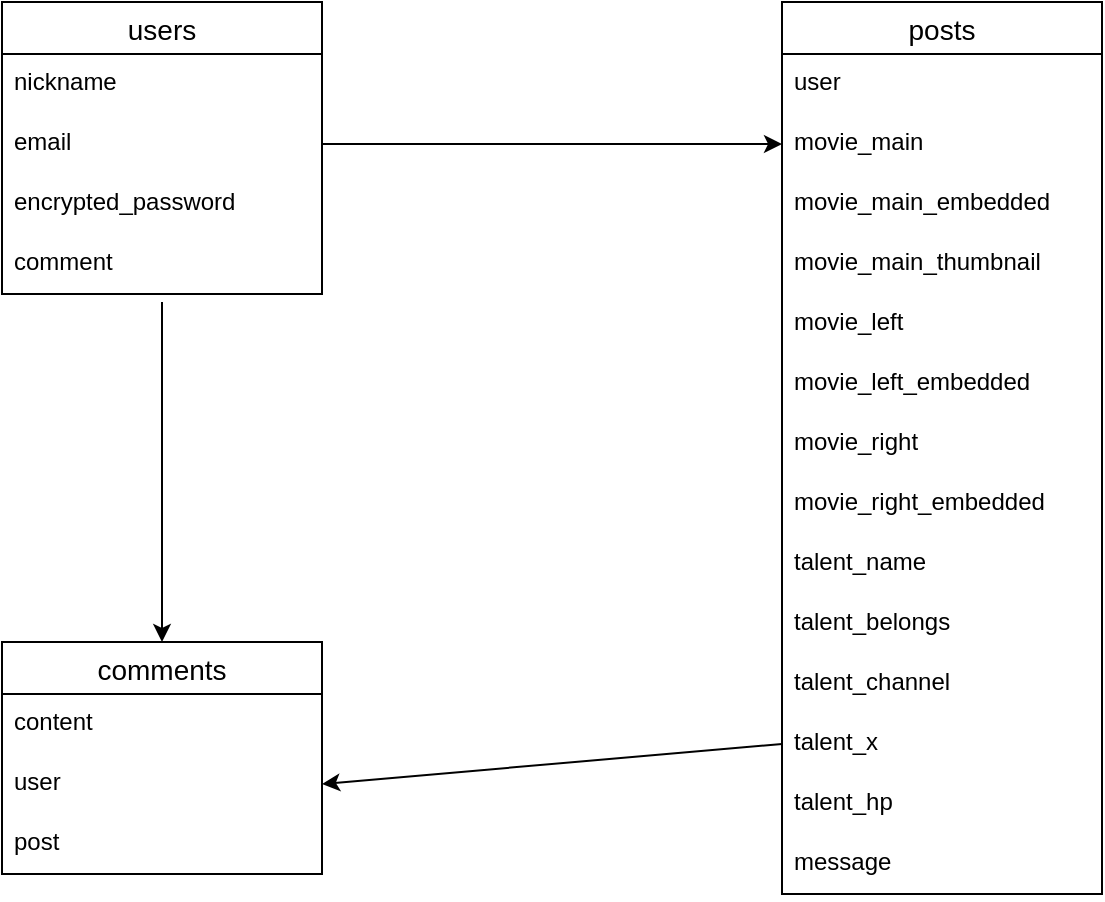 <mxfile>
    <diagram id="h5C3T1sCb80nSB2e-alY" name="ページ1">
        <mxGraphModel dx="877" dy="475" grid="1" gridSize="10" guides="1" tooltips="1" connect="1" arrows="1" fold="1" page="1" pageScale="1" pageWidth="827" pageHeight="1169" math="0" shadow="0">
            <root>
                <mxCell id="0"/>
                <mxCell id="1" parent="0"/>
                <mxCell id="2" value="users" style="swimlane;fontStyle=0;childLayout=stackLayout;horizontal=1;startSize=26;horizontalStack=0;resizeParent=1;resizeParentMax=0;resizeLast=0;collapsible=1;marginBottom=0;align=center;fontSize=14;" parent="1" vertex="1">
                    <mxGeometry x="110" y="130" width="160" height="146" as="geometry"/>
                </mxCell>
                <mxCell id="3" value="nickname" style="text;strokeColor=none;fillColor=none;spacingLeft=4;spacingRight=4;overflow=hidden;rotatable=0;points=[[0,0.5],[1,0.5]];portConstraint=eastwest;fontSize=12;" parent="2" vertex="1">
                    <mxGeometry y="26" width="160" height="30" as="geometry"/>
                </mxCell>
                <mxCell id="4" value="email" style="text;strokeColor=none;fillColor=none;spacingLeft=4;spacingRight=4;overflow=hidden;rotatable=0;points=[[0,0.5],[1,0.5]];portConstraint=eastwest;fontSize=12;" parent="2" vertex="1">
                    <mxGeometry y="56" width="160" height="30" as="geometry"/>
                </mxCell>
                <mxCell id="5" value="encrypted_password" style="text;strokeColor=none;fillColor=none;spacingLeft=4;spacingRight=4;overflow=hidden;rotatable=0;points=[[0,0.5],[1,0.5]];portConstraint=eastwest;fontSize=12;" parent="2" vertex="1">
                    <mxGeometry y="86" width="160" height="30" as="geometry"/>
                </mxCell>
                <mxCell id="10" value="comment" style="text;strokeColor=none;fillColor=none;spacingLeft=4;spacingRight=4;overflow=hidden;rotatable=0;points=[[0,0.5],[1,0.5]];portConstraint=eastwest;fontSize=12;" vertex="1" parent="2">
                    <mxGeometry y="116" width="160" height="30" as="geometry"/>
                </mxCell>
                <mxCell id="gBV5PnjiSZlgIct6Sj8C-5" value="posts" style="swimlane;fontStyle=0;childLayout=stackLayout;horizontal=1;startSize=26;horizontalStack=0;resizeParent=1;resizeParentMax=0;resizeLast=0;collapsible=1;marginBottom=0;align=center;fontSize=14;" parent="1" vertex="1">
                    <mxGeometry x="500" y="130" width="160" height="446" as="geometry"/>
                </mxCell>
                <mxCell id="gBV5PnjiSZlgIct6Sj8C-6" value="user" style="text;strokeColor=none;fillColor=none;spacingLeft=4;spacingRight=4;overflow=hidden;rotatable=0;points=[[0,0.5],[1,0.5]];portConstraint=eastwest;fontSize=12;" parent="gBV5PnjiSZlgIct6Sj8C-5" vertex="1">
                    <mxGeometry y="26" width="160" height="30" as="geometry"/>
                </mxCell>
                <mxCell id="gBV5PnjiSZlgIct6Sj8C-7" value="movie_main" style="text;strokeColor=none;fillColor=none;spacingLeft=4;spacingRight=4;overflow=hidden;rotatable=0;points=[[0,0.5],[1,0.5]];portConstraint=eastwest;fontSize=12;" parent="gBV5PnjiSZlgIct6Sj8C-5" vertex="1">
                    <mxGeometry y="56" width="160" height="30" as="geometry"/>
                </mxCell>
                <mxCell id="7" value="movie_main_embedded" style="text;strokeColor=none;fillColor=none;spacingLeft=4;spacingRight=4;overflow=hidden;rotatable=0;points=[[0,0.5],[1,0.5]];portConstraint=eastwest;fontSize=12;" parent="gBV5PnjiSZlgIct6Sj8C-5" vertex="1">
                    <mxGeometry y="86" width="160" height="30" as="geometry"/>
                </mxCell>
                <mxCell id="6" value="movie_main_thumbnail" style="text;strokeColor=none;fillColor=none;spacingLeft=4;spacingRight=4;overflow=hidden;rotatable=0;points=[[0,0.5],[1,0.5]];portConstraint=eastwest;fontSize=12;" parent="gBV5PnjiSZlgIct6Sj8C-5" vertex="1">
                    <mxGeometry y="116" width="160" height="30" as="geometry"/>
                </mxCell>
                <mxCell id="gBV5PnjiSZlgIct6Sj8C-20" value="movie_left" style="text;strokeColor=none;fillColor=none;spacingLeft=4;spacingRight=4;overflow=hidden;rotatable=0;points=[[0,0.5],[1,0.5]];portConstraint=eastwest;fontSize=12;" parent="gBV5PnjiSZlgIct6Sj8C-5" vertex="1">
                    <mxGeometry y="146" width="160" height="30" as="geometry"/>
                </mxCell>
                <mxCell id="8" value="movie_left_embedded" style="text;strokeColor=none;fillColor=none;spacingLeft=4;spacingRight=4;overflow=hidden;rotatable=0;points=[[0,0.5],[1,0.5]];portConstraint=eastwest;fontSize=12;" parent="gBV5PnjiSZlgIct6Sj8C-5" vertex="1">
                    <mxGeometry y="176" width="160" height="30" as="geometry"/>
                </mxCell>
                <mxCell id="gBV5PnjiSZlgIct6Sj8C-16" value="movie_right" style="text;strokeColor=none;fillColor=none;spacingLeft=4;spacingRight=4;overflow=hidden;rotatable=0;points=[[0,0.5],[1,0.5]];portConstraint=eastwest;fontSize=12;" parent="gBV5PnjiSZlgIct6Sj8C-5" vertex="1">
                    <mxGeometry y="206" width="160" height="30" as="geometry"/>
                </mxCell>
                <mxCell id="9" value="movie_right_embedded" style="text;strokeColor=none;fillColor=none;spacingLeft=4;spacingRight=4;overflow=hidden;rotatable=0;points=[[0,0.5],[1,0.5]];portConstraint=eastwest;fontSize=12;" parent="gBV5PnjiSZlgIct6Sj8C-5" vertex="1">
                    <mxGeometry y="236" width="160" height="30" as="geometry"/>
                </mxCell>
                <mxCell id="gBV5PnjiSZlgIct6Sj8C-19" value="talent_name" style="text;strokeColor=none;fillColor=none;spacingLeft=4;spacingRight=4;overflow=hidden;rotatable=0;points=[[0,0.5],[1,0.5]];portConstraint=eastwest;fontSize=12;" parent="gBV5PnjiSZlgIct6Sj8C-5" vertex="1">
                    <mxGeometry y="266" width="160" height="30" as="geometry"/>
                </mxCell>
                <mxCell id="gBV5PnjiSZlgIct6Sj8C-18" value="talent_belongs" style="text;strokeColor=none;fillColor=none;spacingLeft=4;spacingRight=4;overflow=hidden;rotatable=0;points=[[0,0.5],[1,0.5]];portConstraint=eastwest;fontSize=12;" parent="gBV5PnjiSZlgIct6Sj8C-5" vertex="1">
                    <mxGeometry y="296" width="160" height="30" as="geometry"/>
                </mxCell>
                <mxCell id="gBV5PnjiSZlgIct6Sj8C-17" value="talent_channel" style="text;strokeColor=none;fillColor=none;spacingLeft=4;spacingRight=4;overflow=hidden;rotatable=0;points=[[0,0.5],[1,0.5]];portConstraint=eastwest;fontSize=12;" parent="gBV5PnjiSZlgIct6Sj8C-5" vertex="1">
                    <mxGeometry y="326" width="160" height="30" as="geometry"/>
                </mxCell>
                <mxCell id="gBV5PnjiSZlgIct6Sj8C-13" value="talent_x" style="text;strokeColor=none;fillColor=none;spacingLeft=4;spacingRight=4;overflow=hidden;rotatable=0;points=[[0,0.5],[1,0.5]];portConstraint=eastwest;fontSize=12;" parent="gBV5PnjiSZlgIct6Sj8C-5" vertex="1">
                    <mxGeometry y="356" width="160" height="30" as="geometry"/>
                </mxCell>
                <mxCell id="gBV5PnjiSZlgIct6Sj8C-15" value="talent_hp" style="text;strokeColor=none;fillColor=none;spacingLeft=4;spacingRight=4;overflow=hidden;rotatable=0;points=[[0,0.5],[1,0.5]];portConstraint=eastwest;fontSize=12;" parent="gBV5PnjiSZlgIct6Sj8C-5" vertex="1">
                    <mxGeometry y="386" width="160" height="30" as="geometry"/>
                </mxCell>
                <mxCell id="gBV5PnjiSZlgIct6Sj8C-8" value="message" style="text;strokeColor=none;fillColor=none;spacingLeft=4;spacingRight=4;overflow=hidden;rotatable=0;points=[[0,0.5],[1,0.5]];portConstraint=eastwest;fontSize=12;" parent="gBV5PnjiSZlgIct6Sj8C-5" vertex="1">
                    <mxGeometry y="416" width="160" height="30" as="geometry"/>
                </mxCell>
                <mxCell id="gBV5PnjiSZlgIct6Sj8C-9" value="comments" style="swimlane;fontStyle=0;childLayout=stackLayout;horizontal=1;startSize=26;horizontalStack=0;resizeParent=1;resizeParentMax=0;resizeLast=0;collapsible=1;marginBottom=0;align=center;fontSize=14;" parent="1" vertex="1">
                    <mxGeometry x="110" y="450" width="160" height="116" as="geometry"/>
                </mxCell>
                <mxCell id="gBV5PnjiSZlgIct6Sj8C-10" value="content" style="text;strokeColor=none;fillColor=none;spacingLeft=4;spacingRight=4;overflow=hidden;rotatable=0;points=[[0,0.5],[1,0.5]];portConstraint=eastwest;fontSize=12;" parent="gBV5PnjiSZlgIct6Sj8C-9" vertex="1">
                    <mxGeometry y="26" width="160" height="30" as="geometry"/>
                </mxCell>
                <mxCell id="gBV5PnjiSZlgIct6Sj8C-11" value="user" style="text;strokeColor=none;fillColor=none;spacingLeft=4;spacingRight=4;overflow=hidden;rotatable=0;points=[[0,0.5],[1,0.5]];portConstraint=eastwest;fontSize=12;" parent="gBV5PnjiSZlgIct6Sj8C-9" vertex="1">
                    <mxGeometry y="56" width="160" height="30" as="geometry"/>
                </mxCell>
                <mxCell id="gBV5PnjiSZlgIct6Sj8C-12" value="post" style="text;strokeColor=none;fillColor=none;spacingLeft=4;spacingRight=4;overflow=hidden;rotatable=0;points=[[0,0.5],[1,0.5]];portConstraint=eastwest;fontSize=12;" parent="gBV5PnjiSZlgIct6Sj8C-9" vertex="1">
                    <mxGeometry y="86" width="160" height="30" as="geometry"/>
                </mxCell>
                <mxCell id="gBV5PnjiSZlgIct6Sj8C-21" style="edgeStyle=none;html=1;exitX=1;exitY=0.5;exitDx=0;exitDy=0;entryX=0;entryY=0.5;entryDx=0;entryDy=0;" parent="1" source="4" target="gBV5PnjiSZlgIct6Sj8C-7" edge="1">
                    <mxGeometry relative="1" as="geometry"/>
                </mxCell>
                <mxCell id="gBV5PnjiSZlgIct6Sj8C-22" style="edgeStyle=none;html=1;entryX=0.5;entryY=0;entryDx=0;entryDy=0;" parent="1" target="gBV5PnjiSZlgIct6Sj8C-9" edge="1">
                    <mxGeometry relative="1" as="geometry">
                        <mxPoint x="190" y="280" as="sourcePoint"/>
                    </mxGeometry>
                </mxCell>
                <mxCell id="gBV5PnjiSZlgIct6Sj8C-23" style="edgeStyle=none;html=1;exitX=0;exitY=0.5;exitDx=0;exitDy=0;entryX=1;entryY=0.5;entryDx=0;entryDy=0;" parent="1" source="gBV5PnjiSZlgIct6Sj8C-13" target="gBV5PnjiSZlgIct6Sj8C-11" edge="1">
                    <mxGeometry relative="1" as="geometry"/>
                </mxCell>
            </root>
        </mxGraphModel>
    </diagram>
    <diagram id="DeyyeuEBY8mmwYb9Rta5" name="postとtag">
        <mxGraphModel dx="1072" dy="475" grid="1" gridSize="10" guides="1" tooltips="1" connect="1" arrows="1" fold="1" page="1" pageScale="1" pageWidth="827" pageHeight="1169" math="0" shadow="0">
            <root>
                <mxCell id="0"/>
                <mxCell id="1" parent="0"/>
                <mxCell id="QmteJaeBjgL3GVMyNSt7-1" value="posts" style="swimlane;fontStyle=0;childLayout=stackLayout;horizontal=1;startSize=26;horizontalStack=0;resizeParent=1;resizeParentMax=0;resizeLast=0;collapsible=1;marginBottom=0;align=center;fontSize=14;" vertex="1" parent="1">
                    <mxGeometry x="40" y="200" width="160" height="326" as="geometry"/>
                </mxCell>
                <mxCell id="QmteJaeBjgL3GVMyNSt7-2" value="user" style="text;strokeColor=none;fillColor=none;spacingLeft=4;spacingRight=4;overflow=hidden;rotatable=0;points=[[0,0.5],[1,0.5]];portConstraint=eastwest;fontSize=12;" vertex="1" parent="QmteJaeBjgL3GVMyNSt7-1">
                    <mxGeometry y="26" width="160" height="30" as="geometry"/>
                </mxCell>
                <mxCell id="QmteJaeBjgL3GVMyNSt7-3" value="movie_main" style="text;strokeColor=none;fillColor=none;spacingLeft=4;spacingRight=4;overflow=hidden;rotatable=0;points=[[0,0.5],[1,0.5]];portConstraint=eastwest;fontSize=12;" vertex="1" parent="QmteJaeBjgL3GVMyNSt7-1">
                    <mxGeometry y="56" width="160" height="30" as="geometry"/>
                </mxCell>
                <mxCell id="QmteJaeBjgL3GVMyNSt7-4" value="movie_left" style="text;strokeColor=none;fillColor=none;spacingLeft=4;spacingRight=4;overflow=hidden;rotatable=0;points=[[0,0.5],[1,0.5]];portConstraint=eastwest;fontSize=12;" vertex="1" parent="QmteJaeBjgL3GVMyNSt7-1">
                    <mxGeometry y="86" width="160" height="30" as="geometry"/>
                </mxCell>
                <mxCell id="QmteJaeBjgL3GVMyNSt7-5" value="movie_right" style="text;strokeColor=none;fillColor=none;spacingLeft=4;spacingRight=4;overflow=hidden;rotatable=0;points=[[0,0.5],[1,0.5]];portConstraint=eastwest;fontSize=12;" vertex="1" parent="QmteJaeBjgL3GVMyNSt7-1">
                    <mxGeometry y="116" width="160" height="30" as="geometry"/>
                </mxCell>
                <mxCell id="QmteJaeBjgL3GVMyNSt7-6" value="talent_name" style="text;strokeColor=none;fillColor=none;spacingLeft=4;spacingRight=4;overflow=hidden;rotatable=0;points=[[0,0.5],[1,0.5]];portConstraint=eastwest;fontSize=12;" vertex="1" parent="QmteJaeBjgL3GVMyNSt7-1">
                    <mxGeometry y="146" width="160" height="30" as="geometry"/>
                </mxCell>
                <mxCell id="QmteJaeBjgL3GVMyNSt7-7" value="talent_belongs" style="text;strokeColor=none;fillColor=none;spacingLeft=4;spacingRight=4;overflow=hidden;rotatable=0;points=[[0,0.5],[1,0.5]];portConstraint=eastwest;fontSize=12;" vertex="1" parent="QmteJaeBjgL3GVMyNSt7-1">
                    <mxGeometry y="176" width="160" height="30" as="geometry"/>
                </mxCell>
                <mxCell id="QmteJaeBjgL3GVMyNSt7-8" value="talent_channel" style="text;strokeColor=none;fillColor=none;spacingLeft=4;spacingRight=4;overflow=hidden;rotatable=0;points=[[0,0.5],[1,0.5]];portConstraint=eastwest;fontSize=12;" vertex="1" parent="QmteJaeBjgL3GVMyNSt7-1">
                    <mxGeometry y="206" width="160" height="30" as="geometry"/>
                </mxCell>
                <mxCell id="QmteJaeBjgL3GVMyNSt7-9" value="talent_x" style="text;strokeColor=none;fillColor=none;spacingLeft=4;spacingRight=4;overflow=hidden;rotatable=0;points=[[0,0.5],[1,0.5]];portConstraint=eastwest;fontSize=12;" vertex="1" parent="QmteJaeBjgL3GVMyNSt7-1">
                    <mxGeometry y="236" width="160" height="30" as="geometry"/>
                </mxCell>
                <mxCell id="QmteJaeBjgL3GVMyNSt7-10" value="talent_hp" style="text;strokeColor=none;fillColor=none;spacingLeft=4;spacingRight=4;overflow=hidden;rotatable=0;points=[[0,0.5],[1,0.5]];portConstraint=eastwest;fontSize=12;" vertex="1" parent="QmteJaeBjgL3GVMyNSt7-1">
                    <mxGeometry y="266" width="160" height="30" as="geometry"/>
                </mxCell>
                <mxCell id="QmteJaeBjgL3GVMyNSt7-11" value="message" style="text;strokeColor=none;fillColor=none;spacingLeft=4;spacingRight=4;overflow=hidden;rotatable=0;points=[[0,0.5],[1,0.5]];portConstraint=eastwest;fontSize=12;" vertex="1" parent="QmteJaeBjgL3GVMyNSt7-1">
                    <mxGeometry y="296" width="160" height="30" as="geometry"/>
                </mxCell>
                <mxCell id="QmteJaeBjgL3GVMyNSt7-12" value="movie_tags" style="swimlane;fontStyle=0;childLayout=stackLayout;horizontal=1;startSize=26;horizontalStack=0;resizeParent=1;resizeParentMax=0;resizeLast=0;collapsible=1;marginBottom=0;align=center;fontSize=14;" vertex="1" parent="1">
                    <mxGeometry x="640" y="200" width="160" height="56" as="geometry"/>
                </mxCell>
                <mxCell id="QmteJaeBjgL3GVMyNSt7-13" value="movie_tag_name" style="text;strokeColor=none;fillColor=none;spacingLeft=4;spacingRight=4;overflow=hidden;rotatable=0;points=[[0,0.5],[1,0.5]];portConstraint=eastwest;fontSize=12;" vertex="1" parent="QmteJaeBjgL3GVMyNSt7-12">
                    <mxGeometry y="26" width="160" height="30" as="geometry"/>
                </mxCell>
                <mxCell id="QmteJaeBjgL3GVMyNSt7-17" value="talent_tags" style="swimlane;fontStyle=0;childLayout=stackLayout;horizontal=1;startSize=26;horizontalStack=0;resizeParent=1;resizeParentMax=0;resizeLast=0;collapsible=1;marginBottom=0;align=center;fontSize=14;" vertex="1" parent="1">
                    <mxGeometry x="640" y="440" width="160" height="56" as="geometry"/>
                </mxCell>
                <mxCell id="QmteJaeBjgL3GVMyNSt7-18" value="talent_tag_name" style="text;strokeColor=none;fillColor=none;spacingLeft=4;spacingRight=4;overflow=hidden;rotatable=0;points=[[0,0.5],[1,0.5]];portConstraint=eastwest;fontSize=12;" vertex="1" parent="QmteJaeBjgL3GVMyNSt7-17">
                    <mxGeometry y="26" width="160" height="30" as="geometry"/>
                </mxCell>
                <mxCell id="QmteJaeBjgL3GVMyNSt7-19" value="post_movie_tags" style="swimlane;fontStyle=0;childLayout=stackLayout;horizontal=1;startSize=26;horizontalStack=0;resizeParent=1;resizeParentMax=0;resizeLast=0;collapsible=1;marginBottom=0;align=center;fontSize=14;" vertex="1" parent="1">
                    <mxGeometry x="340" y="200" width="160" height="86" as="geometry"/>
                </mxCell>
                <mxCell id="QmteJaeBjgL3GVMyNSt7-20" value="post" style="text;strokeColor=none;fillColor=none;spacingLeft=4;spacingRight=4;overflow=hidden;rotatable=0;points=[[0,0.5],[1,0.5]];portConstraint=eastwest;fontSize=12;" vertex="1" parent="QmteJaeBjgL3GVMyNSt7-19">
                    <mxGeometry y="26" width="160" height="30" as="geometry"/>
                </mxCell>
                <mxCell id="QmteJaeBjgL3GVMyNSt7-21" value="movie_tag" style="text;strokeColor=none;fillColor=none;spacingLeft=4;spacingRight=4;overflow=hidden;rotatable=0;points=[[0,0.5],[1,0.5]];portConstraint=eastwest;fontSize=12;" vertex="1" parent="QmteJaeBjgL3GVMyNSt7-19">
                    <mxGeometry y="56" width="160" height="30" as="geometry"/>
                </mxCell>
                <mxCell id="QmteJaeBjgL3GVMyNSt7-23" value="post_movie_tags" style="swimlane;fontStyle=0;childLayout=stackLayout;horizontal=1;startSize=26;horizontalStack=0;resizeParent=1;resizeParentMax=0;resizeLast=0;collapsible=1;marginBottom=0;align=center;fontSize=14;" vertex="1" parent="1">
                    <mxGeometry x="340" y="440" width="160" height="86" as="geometry"/>
                </mxCell>
                <mxCell id="QmteJaeBjgL3GVMyNSt7-24" value="post" style="text;strokeColor=none;fillColor=none;spacingLeft=4;spacingRight=4;overflow=hidden;rotatable=0;points=[[0,0.5],[1,0.5]];portConstraint=eastwest;fontSize=12;" vertex="1" parent="QmteJaeBjgL3GVMyNSt7-23">
                    <mxGeometry y="26" width="160" height="30" as="geometry"/>
                </mxCell>
                <mxCell id="QmteJaeBjgL3GVMyNSt7-25" value="movie_tag" style="text;strokeColor=none;fillColor=none;spacingLeft=4;spacingRight=4;overflow=hidden;rotatable=0;points=[[0,0.5],[1,0.5]];portConstraint=eastwest;fontSize=12;" vertex="1" parent="QmteJaeBjgL3GVMyNSt7-23">
                    <mxGeometry y="56" width="160" height="30" as="geometry"/>
                </mxCell>
                <mxCell id="T3U_O5y4l2ydzhOlpMj3-1" style="edgeStyle=none;html=1;exitX=1;exitY=0.5;exitDx=0;exitDy=0;entryX=0;entryY=0.5;entryDx=0;entryDy=0;" edge="1" parent="1" source="QmteJaeBjgL3GVMyNSt7-2" target="QmteJaeBjgL3GVMyNSt7-20">
                    <mxGeometry relative="1" as="geometry"/>
                </mxCell>
                <mxCell id="T3U_O5y4l2ydzhOlpMj3-2" style="edgeStyle=none;html=1;exitX=1;exitY=0.5;exitDx=0;exitDy=0;" edge="1" parent="1" source="QmteJaeBjgL3GVMyNSt7-20" target="QmteJaeBjgL3GVMyNSt7-13">
                    <mxGeometry relative="1" as="geometry"/>
                </mxCell>
                <mxCell id="T3U_O5y4l2ydzhOlpMj3-3" style="edgeStyle=none;html=1;exitX=1;exitY=0.5;exitDx=0;exitDy=0;entryX=0;entryY=0.5;entryDx=0;entryDy=0;" edge="1" parent="1" source="QmteJaeBjgL3GVMyNSt7-10" target="QmteJaeBjgL3GVMyNSt7-24">
                    <mxGeometry relative="1" as="geometry"/>
                </mxCell>
                <mxCell id="T3U_O5y4l2ydzhOlpMj3-4" style="edgeStyle=none;html=1;exitX=1;exitY=0.5;exitDx=0;exitDy=0;entryX=0;entryY=0.5;entryDx=0;entryDy=0;" edge="1" parent="1" source="QmteJaeBjgL3GVMyNSt7-24" target="QmteJaeBjgL3GVMyNSt7-18">
                    <mxGeometry relative="1" as="geometry"/>
                </mxCell>
            </root>
        </mxGraphModel>
    </diagram>
</mxfile>
